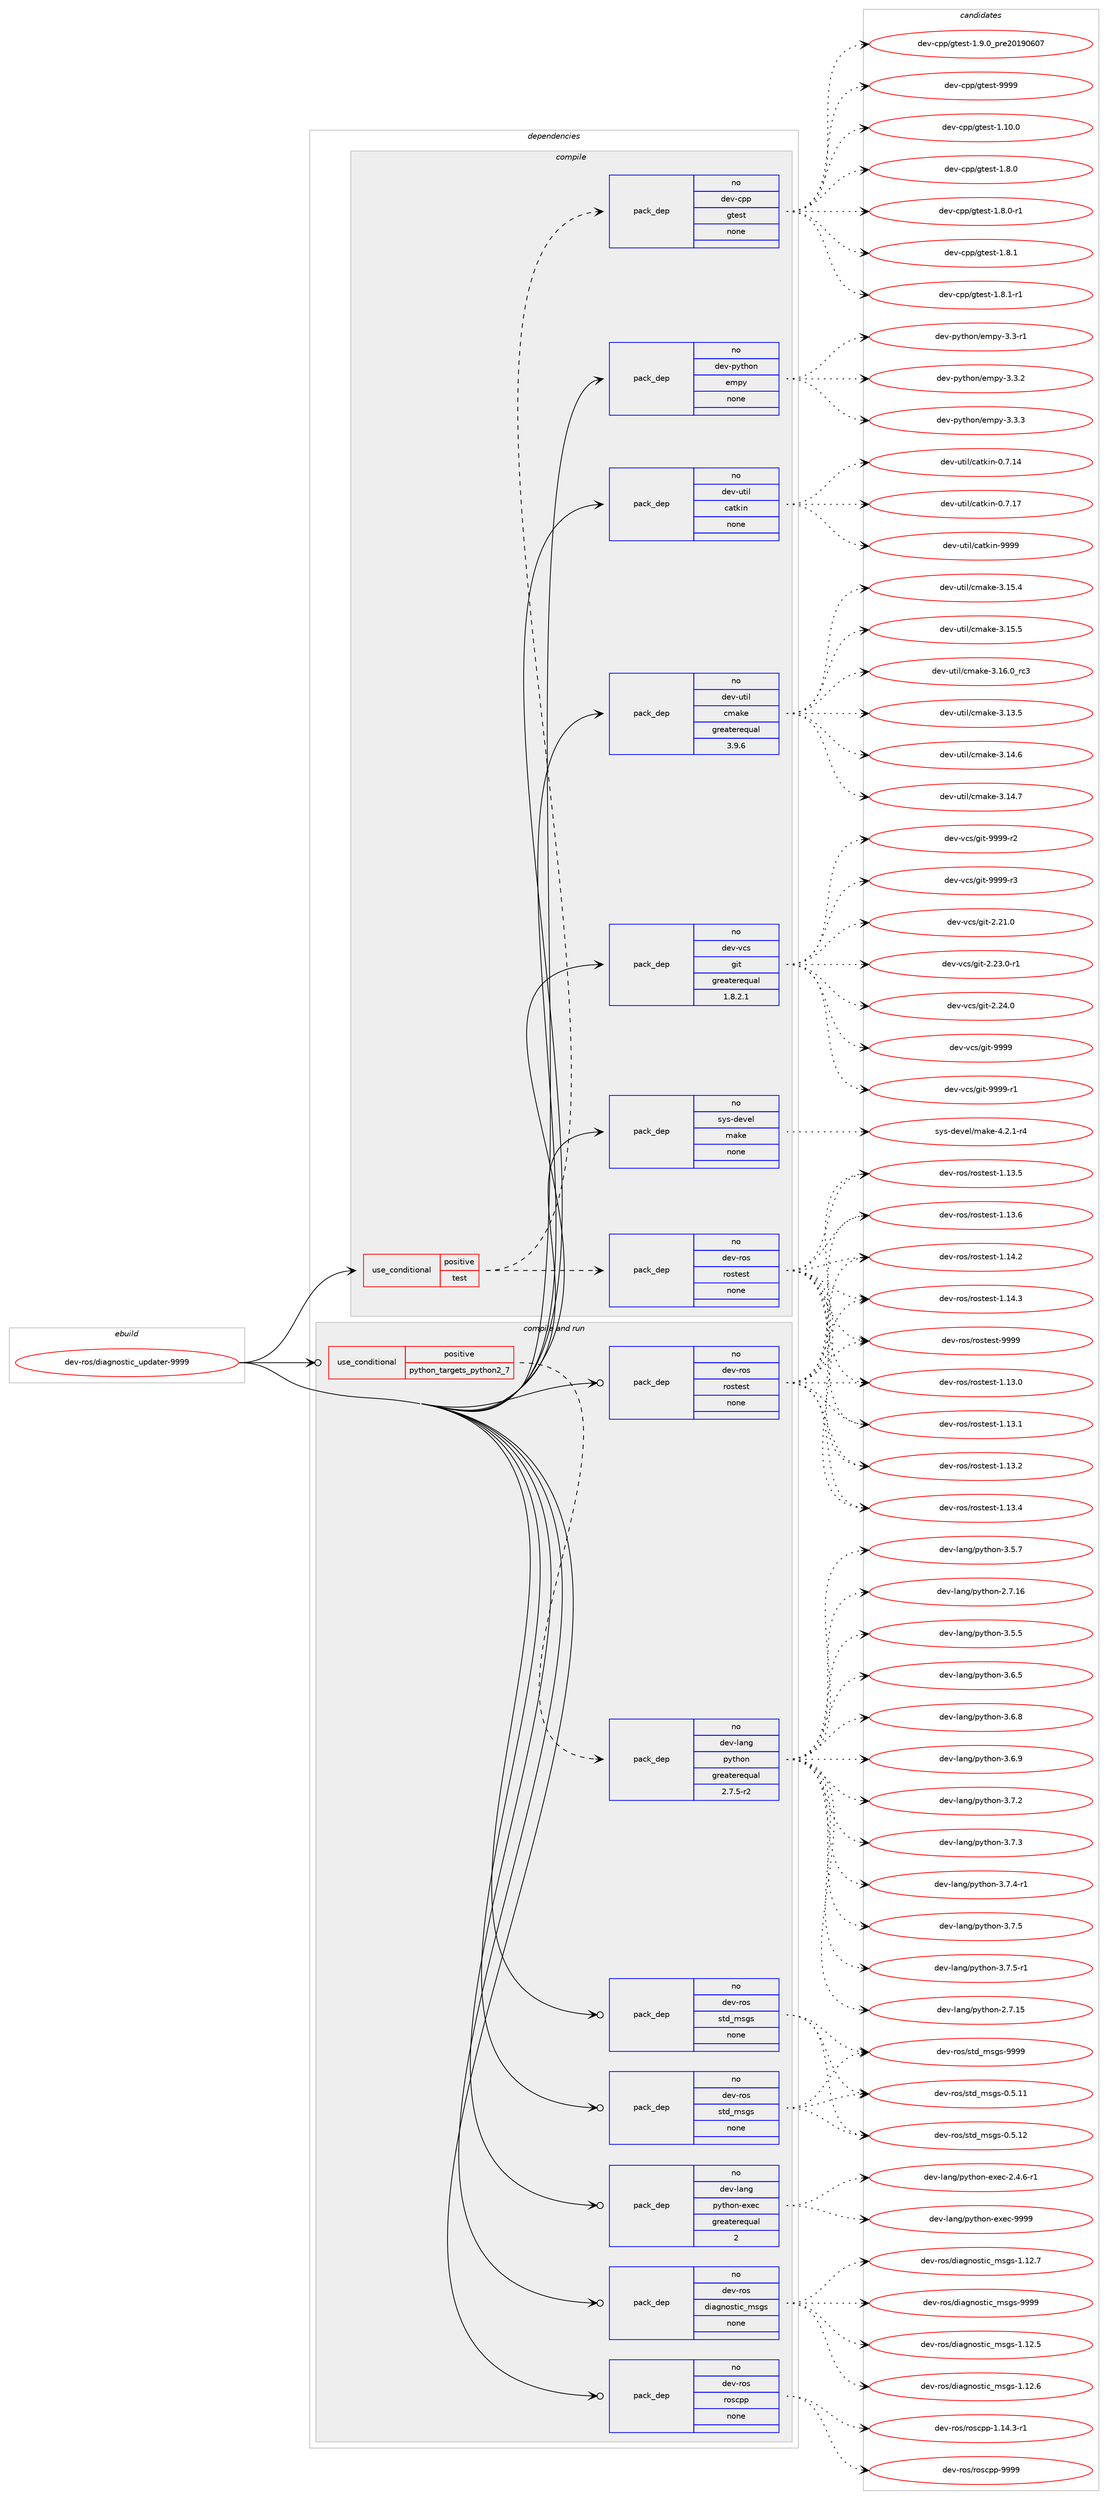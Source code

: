 digraph prolog {

# *************
# Graph options
# *************

newrank=true;
concentrate=true;
compound=true;
graph [rankdir=LR,fontname=Helvetica,fontsize=10,ranksep=1.5];#, ranksep=2.5, nodesep=0.2];
edge  [arrowhead=vee];
node  [fontname=Helvetica,fontsize=10];

# **********
# The ebuild
# **********

subgraph cluster_leftcol {
color=gray;
rank=same;
label=<<i>ebuild</i>>;
id [label="dev-ros/diagnostic_updater-9999", color=red, width=4, href="../dev-ros/diagnostic_updater-9999.svg"];
}

# ****************
# The dependencies
# ****************

subgraph cluster_midcol {
color=gray;
label=<<i>dependencies</i>>;
subgraph cluster_compile {
fillcolor="#eeeeee";
style=filled;
label=<<i>compile</i>>;
subgraph cond153103 {
dependency651262 [label=<<TABLE BORDER="0" CELLBORDER="1" CELLSPACING="0" CELLPADDING="4"><TR><TD ROWSPAN="3" CELLPADDING="10">use_conditional</TD></TR><TR><TD>positive</TD></TR><TR><TD>test</TD></TR></TABLE>>, shape=none, color=red];
subgraph pack486253 {
dependency651263 [label=<<TABLE BORDER="0" CELLBORDER="1" CELLSPACING="0" CELLPADDING="4" WIDTH="220"><TR><TD ROWSPAN="6" CELLPADDING="30">pack_dep</TD></TR><TR><TD WIDTH="110">no</TD></TR><TR><TD>dev-cpp</TD></TR><TR><TD>gtest</TD></TR><TR><TD>none</TD></TR><TR><TD></TD></TR></TABLE>>, shape=none, color=blue];
}
dependency651262:e -> dependency651263:w [weight=20,style="dashed",arrowhead="vee"];
subgraph pack486254 {
dependency651264 [label=<<TABLE BORDER="0" CELLBORDER="1" CELLSPACING="0" CELLPADDING="4" WIDTH="220"><TR><TD ROWSPAN="6" CELLPADDING="30">pack_dep</TD></TR><TR><TD WIDTH="110">no</TD></TR><TR><TD>dev-ros</TD></TR><TR><TD>rostest</TD></TR><TR><TD>none</TD></TR><TR><TD></TD></TR></TABLE>>, shape=none, color=blue];
}
dependency651262:e -> dependency651264:w [weight=20,style="dashed",arrowhead="vee"];
}
id:e -> dependency651262:w [weight=20,style="solid",arrowhead="vee"];
subgraph pack486255 {
dependency651265 [label=<<TABLE BORDER="0" CELLBORDER="1" CELLSPACING="0" CELLPADDING="4" WIDTH="220"><TR><TD ROWSPAN="6" CELLPADDING="30">pack_dep</TD></TR><TR><TD WIDTH="110">no</TD></TR><TR><TD>dev-python</TD></TR><TR><TD>empy</TD></TR><TR><TD>none</TD></TR><TR><TD></TD></TR></TABLE>>, shape=none, color=blue];
}
id:e -> dependency651265:w [weight=20,style="solid",arrowhead="vee"];
subgraph pack486256 {
dependency651266 [label=<<TABLE BORDER="0" CELLBORDER="1" CELLSPACING="0" CELLPADDING="4" WIDTH="220"><TR><TD ROWSPAN="6" CELLPADDING="30">pack_dep</TD></TR><TR><TD WIDTH="110">no</TD></TR><TR><TD>dev-util</TD></TR><TR><TD>catkin</TD></TR><TR><TD>none</TD></TR><TR><TD></TD></TR></TABLE>>, shape=none, color=blue];
}
id:e -> dependency651266:w [weight=20,style="solid",arrowhead="vee"];
subgraph pack486257 {
dependency651267 [label=<<TABLE BORDER="0" CELLBORDER="1" CELLSPACING="0" CELLPADDING="4" WIDTH="220"><TR><TD ROWSPAN="6" CELLPADDING="30">pack_dep</TD></TR><TR><TD WIDTH="110">no</TD></TR><TR><TD>dev-util</TD></TR><TR><TD>cmake</TD></TR><TR><TD>greaterequal</TD></TR><TR><TD>3.9.6</TD></TR></TABLE>>, shape=none, color=blue];
}
id:e -> dependency651267:w [weight=20,style="solid",arrowhead="vee"];
subgraph pack486258 {
dependency651268 [label=<<TABLE BORDER="0" CELLBORDER="1" CELLSPACING="0" CELLPADDING="4" WIDTH="220"><TR><TD ROWSPAN="6" CELLPADDING="30">pack_dep</TD></TR><TR><TD WIDTH="110">no</TD></TR><TR><TD>dev-vcs</TD></TR><TR><TD>git</TD></TR><TR><TD>greaterequal</TD></TR><TR><TD>1.8.2.1</TD></TR></TABLE>>, shape=none, color=blue];
}
id:e -> dependency651268:w [weight=20,style="solid",arrowhead="vee"];
subgraph pack486259 {
dependency651269 [label=<<TABLE BORDER="0" CELLBORDER="1" CELLSPACING="0" CELLPADDING="4" WIDTH="220"><TR><TD ROWSPAN="6" CELLPADDING="30">pack_dep</TD></TR><TR><TD WIDTH="110">no</TD></TR><TR><TD>sys-devel</TD></TR><TR><TD>make</TD></TR><TR><TD>none</TD></TR><TR><TD></TD></TR></TABLE>>, shape=none, color=blue];
}
id:e -> dependency651269:w [weight=20,style="solid",arrowhead="vee"];
}
subgraph cluster_compileandrun {
fillcolor="#eeeeee";
style=filled;
label=<<i>compile and run</i>>;
subgraph cond153104 {
dependency651270 [label=<<TABLE BORDER="0" CELLBORDER="1" CELLSPACING="0" CELLPADDING="4"><TR><TD ROWSPAN="3" CELLPADDING="10">use_conditional</TD></TR><TR><TD>positive</TD></TR><TR><TD>python_targets_python2_7</TD></TR></TABLE>>, shape=none, color=red];
subgraph pack486260 {
dependency651271 [label=<<TABLE BORDER="0" CELLBORDER="1" CELLSPACING="0" CELLPADDING="4" WIDTH="220"><TR><TD ROWSPAN="6" CELLPADDING="30">pack_dep</TD></TR><TR><TD WIDTH="110">no</TD></TR><TR><TD>dev-lang</TD></TR><TR><TD>python</TD></TR><TR><TD>greaterequal</TD></TR><TR><TD>2.7.5-r2</TD></TR></TABLE>>, shape=none, color=blue];
}
dependency651270:e -> dependency651271:w [weight=20,style="dashed",arrowhead="vee"];
}
id:e -> dependency651270:w [weight=20,style="solid",arrowhead="odotvee"];
subgraph pack486261 {
dependency651272 [label=<<TABLE BORDER="0" CELLBORDER="1" CELLSPACING="0" CELLPADDING="4" WIDTH="220"><TR><TD ROWSPAN="6" CELLPADDING="30">pack_dep</TD></TR><TR><TD WIDTH="110">no</TD></TR><TR><TD>dev-lang</TD></TR><TR><TD>python-exec</TD></TR><TR><TD>greaterequal</TD></TR><TR><TD>2</TD></TR></TABLE>>, shape=none, color=blue];
}
id:e -> dependency651272:w [weight=20,style="solid",arrowhead="odotvee"];
subgraph pack486262 {
dependency651273 [label=<<TABLE BORDER="0" CELLBORDER="1" CELLSPACING="0" CELLPADDING="4" WIDTH="220"><TR><TD ROWSPAN="6" CELLPADDING="30">pack_dep</TD></TR><TR><TD WIDTH="110">no</TD></TR><TR><TD>dev-ros</TD></TR><TR><TD>diagnostic_msgs</TD></TR><TR><TD>none</TD></TR><TR><TD></TD></TR></TABLE>>, shape=none, color=blue];
}
id:e -> dependency651273:w [weight=20,style="solid",arrowhead="odotvee"];
subgraph pack486263 {
dependency651274 [label=<<TABLE BORDER="0" CELLBORDER="1" CELLSPACING="0" CELLPADDING="4" WIDTH="220"><TR><TD ROWSPAN="6" CELLPADDING="30">pack_dep</TD></TR><TR><TD WIDTH="110">no</TD></TR><TR><TD>dev-ros</TD></TR><TR><TD>roscpp</TD></TR><TR><TD>none</TD></TR><TR><TD></TD></TR></TABLE>>, shape=none, color=blue];
}
id:e -> dependency651274:w [weight=20,style="solid",arrowhead="odotvee"];
subgraph pack486264 {
dependency651275 [label=<<TABLE BORDER="0" CELLBORDER="1" CELLSPACING="0" CELLPADDING="4" WIDTH="220"><TR><TD ROWSPAN="6" CELLPADDING="30">pack_dep</TD></TR><TR><TD WIDTH="110">no</TD></TR><TR><TD>dev-ros</TD></TR><TR><TD>rostest</TD></TR><TR><TD>none</TD></TR><TR><TD></TD></TR></TABLE>>, shape=none, color=blue];
}
id:e -> dependency651275:w [weight=20,style="solid",arrowhead="odotvee"];
subgraph pack486265 {
dependency651276 [label=<<TABLE BORDER="0" CELLBORDER="1" CELLSPACING="0" CELLPADDING="4" WIDTH="220"><TR><TD ROWSPAN="6" CELLPADDING="30">pack_dep</TD></TR><TR><TD WIDTH="110">no</TD></TR><TR><TD>dev-ros</TD></TR><TR><TD>std_msgs</TD></TR><TR><TD>none</TD></TR><TR><TD></TD></TR></TABLE>>, shape=none, color=blue];
}
id:e -> dependency651276:w [weight=20,style="solid",arrowhead="odotvee"];
subgraph pack486266 {
dependency651277 [label=<<TABLE BORDER="0" CELLBORDER="1" CELLSPACING="0" CELLPADDING="4" WIDTH="220"><TR><TD ROWSPAN="6" CELLPADDING="30">pack_dep</TD></TR><TR><TD WIDTH="110">no</TD></TR><TR><TD>dev-ros</TD></TR><TR><TD>std_msgs</TD></TR><TR><TD>none</TD></TR><TR><TD></TD></TR></TABLE>>, shape=none, color=blue];
}
id:e -> dependency651277:w [weight=20,style="solid",arrowhead="odotvee"];
}
subgraph cluster_run {
fillcolor="#eeeeee";
style=filled;
label=<<i>run</i>>;
}
}

# **************
# The candidates
# **************

subgraph cluster_choices {
rank=same;
color=gray;
label=<<i>candidates</i>>;

subgraph choice486253 {
color=black;
nodesep=1;
choice10010111845991121124710311610111511645494649484648 [label="dev-cpp/gtest-1.10.0", color=red, width=4,href="../dev-cpp/gtest-1.10.0.svg"];
choice100101118459911211247103116101115116454946564648 [label="dev-cpp/gtest-1.8.0", color=red, width=4,href="../dev-cpp/gtest-1.8.0.svg"];
choice1001011184599112112471031161011151164549465646484511449 [label="dev-cpp/gtest-1.8.0-r1", color=red, width=4,href="../dev-cpp/gtest-1.8.0-r1.svg"];
choice100101118459911211247103116101115116454946564649 [label="dev-cpp/gtest-1.8.1", color=red, width=4,href="../dev-cpp/gtest-1.8.1.svg"];
choice1001011184599112112471031161011151164549465646494511449 [label="dev-cpp/gtest-1.8.1-r1", color=red, width=4,href="../dev-cpp/gtest-1.8.1-r1.svg"];
choice100101118459911211247103116101115116454946574648951121141015048495748544855 [label="dev-cpp/gtest-1.9.0_pre20190607", color=red, width=4,href="../dev-cpp/gtest-1.9.0_pre20190607.svg"];
choice1001011184599112112471031161011151164557575757 [label="dev-cpp/gtest-9999", color=red, width=4,href="../dev-cpp/gtest-9999.svg"];
dependency651263:e -> choice10010111845991121124710311610111511645494649484648:w [style=dotted,weight="100"];
dependency651263:e -> choice100101118459911211247103116101115116454946564648:w [style=dotted,weight="100"];
dependency651263:e -> choice1001011184599112112471031161011151164549465646484511449:w [style=dotted,weight="100"];
dependency651263:e -> choice100101118459911211247103116101115116454946564649:w [style=dotted,weight="100"];
dependency651263:e -> choice1001011184599112112471031161011151164549465646494511449:w [style=dotted,weight="100"];
dependency651263:e -> choice100101118459911211247103116101115116454946574648951121141015048495748544855:w [style=dotted,weight="100"];
dependency651263:e -> choice1001011184599112112471031161011151164557575757:w [style=dotted,weight="100"];
}
subgraph choice486254 {
color=black;
nodesep=1;
choice100101118451141111154711411111511610111511645494649514648 [label="dev-ros/rostest-1.13.0", color=red, width=4,href="../dev-ros/rostest-1.13.0.svg"];
choice100101118451141111154711411111511610111511645494649514649 [label="dev-ros/rostest-1.13.1", color=red, width=4,href="../dev-ros/rostest-1.13.1.svg"];
choice100101118451141111154711411111511610111511645494649514650 [label="dev-ros/rostest-1.13.2", color=red, width=4,href="../dev-ros/rostest-1.13.2.svg"];
choice100101118451141111154711411111511610111511645494649514652 [label="dev-ros/rostest-1.13.4", color=red, width=4,href="../dev-ros/rostest-1.13.4.svg"];
choice100101118451141111154711411111511610111511645494649514653 [label="dev-ros/rostest-1.13.5", color=red, width=4,href="../dev-ros/rostest-1.13.5.svg"];
choice100101118451141111154711411111511610111511645494649514654 [label="dev-ros/rostest-1.13.6", color=red, width=4,href="../dev-ros/rostest-1.13.6.svg"];
choice100101118451141111154711411111511610111511645494649524650 [label="dev-ros/rostest-1.14.2", color=red, width=4,href="../dev-ros/rostest-1.14.2.svg"];
choice100101118451141111154711411111511610111511645494649524651 [label="dev-ros/rostest-1.14.3", color=red, width=4,href="../dev-ros/rostest-1.14.3.svg"];
choice10010111845114111115471141111151161011151164557575757 [label="dev-ros/rostest-9999", color=red, width=4,href="../dev-ros/rostest-9999.svg"];
dependency651264:e -> choice100101118451141111154711411111511610111511645494649514648:w [style=dotted,weight="100"];
dependency651264:e -> choice100101118451141111154711411111511610111511645494649514649:w [style=dotted,weight="100"];
dependency651264:e -> choice100101118451141111154711411111511610111511645494649514650:w [style=dotted,weight="100"];
dependency651264:e -> choice100101118451141111154711411111511610111511645494649514652:w [style=dotted,weight="100"];
dependency651264:e -> choice100101118451141111154711411111511610111511645494649514653:w [style=dotted,weight="100"];
dependency651264:e -> choice100101118451141111154711411111511610111511645494649514654:w [style=dotted,weight="100"];
dependency651264:e -> choice100101118451141111154711411111511610111511645494649524650:w [style=dotted,weight="100"];
dependency651264:e -> choice100101118451141111154711411111511610111511645494649524651:w [style=dotted,weight="100"];
dependency651264:e -> choice10010111845114111115471141111151161011151164557575757:w [style=dotted,weight="100"];
}
subgraph choice486255 {
color=black;
nodesep=1;
choice1001011184511212111610411111047101109112121455146514511449 [label="dev-python/empy-3.3-r1", color=red, width=4,href="../dev-python/empy-3.3-r1.svg"];
choice1001011184511212111610411111047101109112121455146514650 [label="dev-python/empy-3.3.2", color=red, width=4,href="../dev-python/empy-3.3.2.svg"];
choice1001011184511212111610411111047101109112121455146514651 [label="dev-python/empy-3.3.3", color=red, width=4,href="../dev-python/empy-3.3.3.svg"];
dependency651265:e -> choice1001011184511212111610411111047101109112121455146514511449:w [style=dotted,weight="100"];
dependency651265:e -> choice1001011184511212111610411111047101109112121455146514650:w [style=dotted,weight="100"];
dependency651265:e -> choice1001011184511212111610411111047101109112121455146514651:w [style=dotted,weight="100"];
}
subgraph choice486256 {
color=black;
nodesep=1;
choice1001011184511711610510847999711610710511045484655464952 [label="dev-util/catkin-0.7.14", color=red, width=4,href="../dev-util/catkin-0.7.14.svg"];
choice1001011184511711610510847999711610710511045484655464955 [label="dev-util/catkin-0.7.17", color=red, width=4,href="../dev-util/catkin-0.7.17.svg"];
choice100101118451171161051084799971161071051104557575757 [label="dev-util/catkin-9999", color=red, width=4,href="../dev-util/catkin-9999.svg"];
dependency651266:e -> choice1001011184511711610510847999711610710511045484655464952:w [style=dotted,weight="100"];
dependency651266:e -> choice1001011184511711610510847999711610710511045484655464955:w [style=dotted,weight="100"];
dependency651266:e -> choice100101118451171161051084799971161071051104557575757:w [style=dotted,weight="100"];
}
subgraph choice486257 {
color=black;
nodesep=1;
choice1001011184511711610510847991099710710145514649514653 [label="dev-util/cmake-3.13.5", color=red, width=4,href="../dev-util/cmake-3.13.5.svg"];
choice1001011184511711610510847991099710710145514649524654 [label="dev-util/cmake-3.14.6", color=red, width=4,href="../dev-util/cmake-3.14.6.svg"];
choice1001011184511711610510847991099710710145514649524655 [label="dev-util/cmake-3.14.7", color=red, width=4,href="../dev-util/cmake-3.14.7.svg"];
choice1001011184511711610510847991099710710145514649534652 [label="dev-util/cmake-3.15.4", color=red, width=4,href="../dev-util/cmake-3.15.4.svg"];
choice1001011184511711610510847991099710710145514649534653 [label="dev-util/cmake-3.15.5", color=red, width=4,href="../dev-util/cmake-3.15.5.svg"];
choice1001011184511711610510847991099710710145514649544648951149951 [label="dev-util/cmake-3.16.0_rc3", color=red, width=4,href="../dev-util/cmake-3.16.0_rc3.svg"];
dependency651267:e -> choice1001011184511711610510847991099710710145514649514653:w [style=dotted,weight="100"];
dependency651267:e -> choice1001011184511711610510847991099710710145514649524654:w [style=dotted,weight="100"];
dependency651267:e -> choice1001011184511711610510847991099710710145514649524655:w [style=dotted,weight="100"];
dependency651267:e -> choice1001011184511711610510847991099710710145514649534652:w [style=dotted,weight="100"];
dependency651267:e -> choice1001011184511711610510847991099710710145514649534653:w [style=dotted,weight="100"];
dependency651267:e -> choice1001011184511711610510847991099710710145514649544648951149951:w [style=dotted,weight="100"];
}
subgraph choice486258 {
color=black;
nodesep=1;
choice10010111845118991154710310511645504650494648 [label="dev-vcs/git-2.21.0", color=red, width=4,href="../dev-vcs/git-2.21.0.svg"];
choice100101118451189911547103105116455046505146484511449 [label="dev-vcs/git-2.23.0-r1", color=red, width=4,href="../dev-vcs/git-2.23.0-r1.svg"];
choice10010111845118991154710310511645504650524648 [label="dev-vcs/git-2.24.0", color=red, width=4,href="../dev-vcs/git-2.24.0.svg"];
choice1001011184511899115471031051164557575757 [label="dev-vcs/git-9999", color=red, width=4,href="../dev-vcs/git-9999.svg"];
choice10010111845118991154710310511645575757574511449 [label="dev-vcs/git-9999-r1", color=red, width=4,href="../dev-vcs/git-9999-r1.svg"];
choice10010111845118991154710310511645575757574511450 [label="dev-vcs/git-9999-r2", color=red, width=4,href="../dev-vcs/git-9999-r2.svg"];
choice10010111845118991154710310511645575757574511451 [label="dev-vcs/git-9999-r3", color=red, width=4,href="../dev-vcs/git-9999-r3.svg"];
dependency651268:e -> choice10010111845118991154710310511645504650494648:w [style=dotted,weight="100"];
dependency651268:e -> choice100101118451189911547103105116455046505146484511449:w [style=dotted,weight="100"];
dependency651268:e -> choice10010111845118991154710310511645504650524648:w [style=dotted,weight="100"];
dependency651268:e -> choice1001011184511899115471031051164557575757:w [style=dotted,weight="100"];
dependency651268:e -> choice10010111845118991154710310511645575757574511449:w [style=dotted,weight="100"];
dependency651268:e -> choice10010111845118991154710310511645575757574511450:w [style=dotted,weight="100"];
dependency651268:e -> choice10010111845118991154710310511645575757574511451:w [style=dotted,weight="100"];
}
subgraph choice486259 {
color=black;
nodesep=1;
choice1151211154510010111810110847109971071014552465046494511452 [label="sys-devel/make-4.2.1-r4", color=red, width=4,href="../sys-devel/make-4.2.1-r4.svg"];
dependency651269:e -> choice1151211154510010111810110847109971071014552465046494511452:w [style=dotted,weight="100"];
}
subgraph choice486260 {
color=black;
nodesep=1;
choice10010111845108971101034711212111610411111045504655464953 [label="dev-lang/python-2.7.15", color=red, width=4,href="../dev-lang/python-2.7.15.svg"];
choice10010111845108971101034711212111610411111045504655464954 [label="dev-lang/python-2.7.16", color=red, width=4,href="../dev-lang/python-2.7.16.svg"];
choice100101118451089711010347112121116104111110455146534653 [label="dev-lang/python-3.5.5", color=red, width=4,href="../dev-lang/python-3.5.5.svg"];
choice100101118451089711010347112121116104111110455146534655 [label="dev-lang/python-3.5.7", color=red, width=4,href="../dev-lang/python-3.5.7.svg"];
choice100101118451089711010347112121116104111110455146544653 [label="dev-lang/python-3.6.5", color=red, width=4,href="../dev-lang/python-3.6.5.svg"];
choice100101118451089711010347112121116104111110455146544656 [label="dev-lang/python-3.6.8", color=red, width=4,href="../dev-lang/python-3.6.8.svg"];
choice100101118451089711010347112121116104111110455146544657 [label="dev-lang/python-3.6.9", color=red, width=4,href="../dev-lang/python-3.6.9.svg"];
choice100101118451089711010347112121116104111110455146554650 [label="dev-lang/python-3.7.2", color=red, width=4,href="../dev-lang/python-3.7.2.svg"];
choice100101118451089711010347112121116104111110455146554651 [label="dev-lang/python-3.7.3", color=red, width=4,href="../dev-lang/python-3.7.3.svg"];
choice1001011184510897110103471121211161041111104551465546524511449 [label="dev-lang/python-3.7.4-r1", color=red, width=4,href="../dev-lang/python-3.7.4-r1.svg"];
choice100101118451089711010347112121116104111110455146554653 [label="dev-lang/python-3.7.5", color=red, width=4,href="../dev-lang/python-3.7.5.svg"];
choice1001011184510897110103471121211161041111104551465546534511449 [label="dev-lang/python-3.7.5-r1", color=red, width=4,href="../dev-lang/python-3.7.5-r1.svg"];
dependency651271:e -> choice10010111845108971101034711212111610411111045504655464953:w [style=dotted,weight="100"];
dependency651271:e -> choice10010111845108971101034711212111610411111045504655464954:w [style=dotted,weight="100"];
dependency651271:e -> choice100101118451089711010347112121116104111110455146534653:w [style=dotted,weight="100"];
dependency651271:e -> choice100101118451089711010347112121116104111110455146534655:w [style=dotted,weight="100"];
dependency651271:e -> choice100101118451089711010347112121116104111110455146544653:w [style=dotted,weight="100"];
dependency651271:e -> choice100101118451089711010347112121116104111110455146544656:w [style=dotted,weight="100"];
dependency651271:e -> choice100101118451089711010347112121116104111110455146544657:w [style=dotted,weight="100"];
dependency651271:e -> choice100101118451089711010347112121116104111110455146554650:w [style=dotted,weight="100"];
dependency651271:e -> choice100101118451089711010347112121116104111110455146554651:w [style=dotted,weight="100"];
dependency651271:e -> choice1001011184510897110103471121211161041111104551465546524511449:w [style=dotted,weight="100"];
dependency651271:e -> choice100101118451089711010347112121116104111110455146554653:w [style=dotted,weight="100"];
dependency651271:e -> choice1001011184510897110103471121211161041111104551465546534511449:w [style=dotted,weight="100"];
}
subgraph choice486261 {
color=black;
nodesep=1;
choice10010111845108971101034711212111610411111045101120101994550465246544511449 [label="dev-lang/python-exec-2.4.6-r1", color=red, width=4,href="../dev-lang/python-exec-2.4.6-r1.svg"];
choice10010111845108971101034711212111610411111045101120101994557575757 [label="dev-lang/python-exec-9999", color=red, width=4,href="../dev-lang/python-exec-9999.svg"];
dependency651272:e -> choice10010111845108971101034711212111610411111045101120101994550465246544511449:w [style=dotted,weight="100"];
dependency651272:e -> choice10010111845108971101034711212111610411111045101120101994557575757:w [style=dotted,weight="100"];
}
subgraph choice486262 {
color=black;
nodesep=1;
choice100101118451141111154710010597103110111115116105999510911510311545494649504653 [label="dev-ros/diagnostic_msgs-1.12.5", color=red, width=4,href="../dev-ros/diagnostic_msgs-1.12.5.svg"];
choice100101118451141111154710010597103110111115116105999510911510311545494649504654 [label="dev-ros/diagnostic_msgs-1.12.6", color=red, width=4,href="../dev-ros/diagnostic_msgs-1.12.6.svg"];
choice100101118451141111154710010597103110111115116105999510911510311545494649504655 [label="dev-ros/diagnostic_msgs-1.12.7", color=red, width=4,href="../dev-ros/diagnostic_msgs-1.12.7.svg"];
choice10010111845114111115471001059710311011111511610599951091151031154557575757 [label="dev-ros/diagnostic_msgs-9999", color=red, width=4,href="../dev-ros/diagnostic_msgs-9999.svg"];
dependency651273:e -> choice100101118451141111154710010597103110111115116105999510911510311545494649504653:w [style=dotted,weight="100"];
dependency651273:e -> choice100101118451141111154710010597103110111115116105999510911510311545494649504654:w [style=dotted,weight="100"];
dependency651273:e -> choice100101118451141111154710010597103110111115116105999510911510311545494649504655:w [style=dotted,weight="100"];
dependency651273:e -> choice10010111845114111115471001059710311011111511610599951091151031154557575757:w [style=dotted,weight="100"];
}
subgraph choice486263 {
color=black;
nodesep=1;
choice100101118451141111154711411111599112112454946495246514511449 [label="dev-ros/roscpp-1.14.3-r1", color=red, width=4,href="../dev-ros/roscpp-1.14.3-r1.svg"];
choice1001011184511411111547114111115991121124557575757 [label="dev-ros/roscpp-9999", color=red, width=4,href="../dev-ros/roscpp-9999.svg"];
dependency651274:e -> choice100101118451141111154711411111599112112454946495246514511449:w [style=dotted,weight="100"];
dependency651274:e -> choice1001011184511411111547114111115991121124557575757:w [style=dotted,weight="100"];
}
subgraph choice486264 {
color=black;
nodesep=1;
choice100101118451141111154711411111511610111511645494649514648 [label="dev-ros/rostest-1.13.0", color=red, width=4,href="../dev-ros/rostest-1.13.0.svg"];
choice100101118451141111154711411111511610111511645494649514649 [label="dev-ros/rostest-1.13.1", color=red, width=4,href="../dev-ros/rostest-1.13.1.svg"];
choice100101118451141111154711411111511610111511645494649514650 [label="dev-ros/rostest-1.13.2", color=red, width=4,href="../dev-ros/rostest-1.13.2.svg"];
choice100101118451141111154711411111511610111511645494649514652 [label="dev-ros/rostest-1.13.4", color=red, width=4,href="../dev-ros/rostest-1.13.4.svg"];
choice100101118451141111154711411111511610111511645494649514653 [label="dev-ros/rostest-1.13.5", color=red, width=4,href="../dev-ros/rostest-1.13.5.svg"];
choice100101118451141111154711411111511610111511645494649514654 [label="dev-ros/rostest-1.13.6", color=red, width=4,href="../dev-ros/rostest-1.13.6.svg"];
choice100101118451141111154711411111511610111511645494649524650 [label="dev-ros/rostest-1.14.2", color=red, width=4,href="../dev-ros/rostest-1.14.2.svg"];
choice100101118451141111154711411111511610111511645494649524651 [label="dev-ros/rostest-1.14.3", color=red, width=4,href="../dev-ros/rostest-1.14.3.svg"];
choice10010111845114111115471141111151161011151164557575757 [label="dev-ros/rostest-9999", color=red, width=4,href="../dev-ros/rostest-9999.svg"];
dependency651275:e -> choice100101118451141111154711411111511610111511645494649514648:w [style=dotted,weight="100"];
dependency651275:e -> choice100101118451141111154711411111511610111511645494649514649:w [style=dotted,weight="100"];
dependency651275:e -> choice100101118451141111154711411111511610111511645494649514650:w [style=dotted,weight="100"];
dependency651275:e -> choice100101118451141111154711411111511610111511645494649514652:w [style=dotted,weight="100"];
dependency651275:e -> choice100101118451141111154711411111511610111511645494649514653:w [style=dotted,weight="100"];
dependency651275:e -> choice100101118451141111154711411111511610111511645494649514654:w [style=dotted,weight="100"];
dependency651275:e -> choice100101118451141111154711411111511610111511645494649524650:w [style=dotted,weight="100"];
dependency651275:e -> choice100101118451141111154711411111511610111511645494649524651:w [style=dotted,weight="100"];
dependency651275:e -> choice10010111845114111115471141111151161011151164557575757:w [style=dotted,weight="100"];
}
subgraph choice486265 {
color=black;
nodesep=1;
choice10010111845114111115471151161009510911510311545484653464949 [label="dev-ros/std_msgs-0.5.11", color=red, width=4,href="../dev-ros/std_msgs-0.5.11.svg"];
choice10010111845114111115471151161009510911510311545484653464950 [label="dev-ros/std_msgs-0.5.12", color=red, width=4,href="../dev-ros/std_msgs-0.5.12.svg"];
choice1001011184511411111547115116100951091151031154557575757 [label="dev-ros/std_msgs-9999", color=red, width=4,href="../dev-ros/std_msgs-9999.svg"];
dependency651276:e -> choice10010111845114111115471151161009510911510311545484653464949:w [style=dotted,weight="100"];
dependency651276:e -> choice10010111845114111115471151161009510911510311545484653464950:w [style=dotted,weight="100"];
dependency651276:e -> choice1001011184511411111547115116100951091151031154557575757:w [style=dotted,weight="100"];
}
subgraph choice486266 {
color=black;
nodesep=1;
choice10010111845114111115471151161009510911510311545484653464949 [label="dev-ros/std_msgs-0.5.11", color=red, width=4,href="../dev-ros/std_msgs-0.5.11.svg"];
choice10010111845114111115471151161009510911510311545484653464950 [label="dev-ros/std_msgs-0.5.12", color=red, width=4,href="../dev-ros/std_msgs-0.5.12.svg"];
choice1001011184511411111547115116100951091151031154557575757 [label="dev-ros/std_msgs-9999", color=red, width=4,href="../dev-ros/std_msgs-9999.svg"];
dependency651277:e -> choice10010111845114111115471151161009510911510311545484653464949:w [style=dotted,weight="100"];
dependency651277:e -> choice10010111845114111115471151161009510911510311545484653464950:w [style=dotted,weight="100"];
dependency651277:e -> choice1001011184511411111547115116100951091151031154557575757:w [style=dotted,weight="100"];
}
}

}
